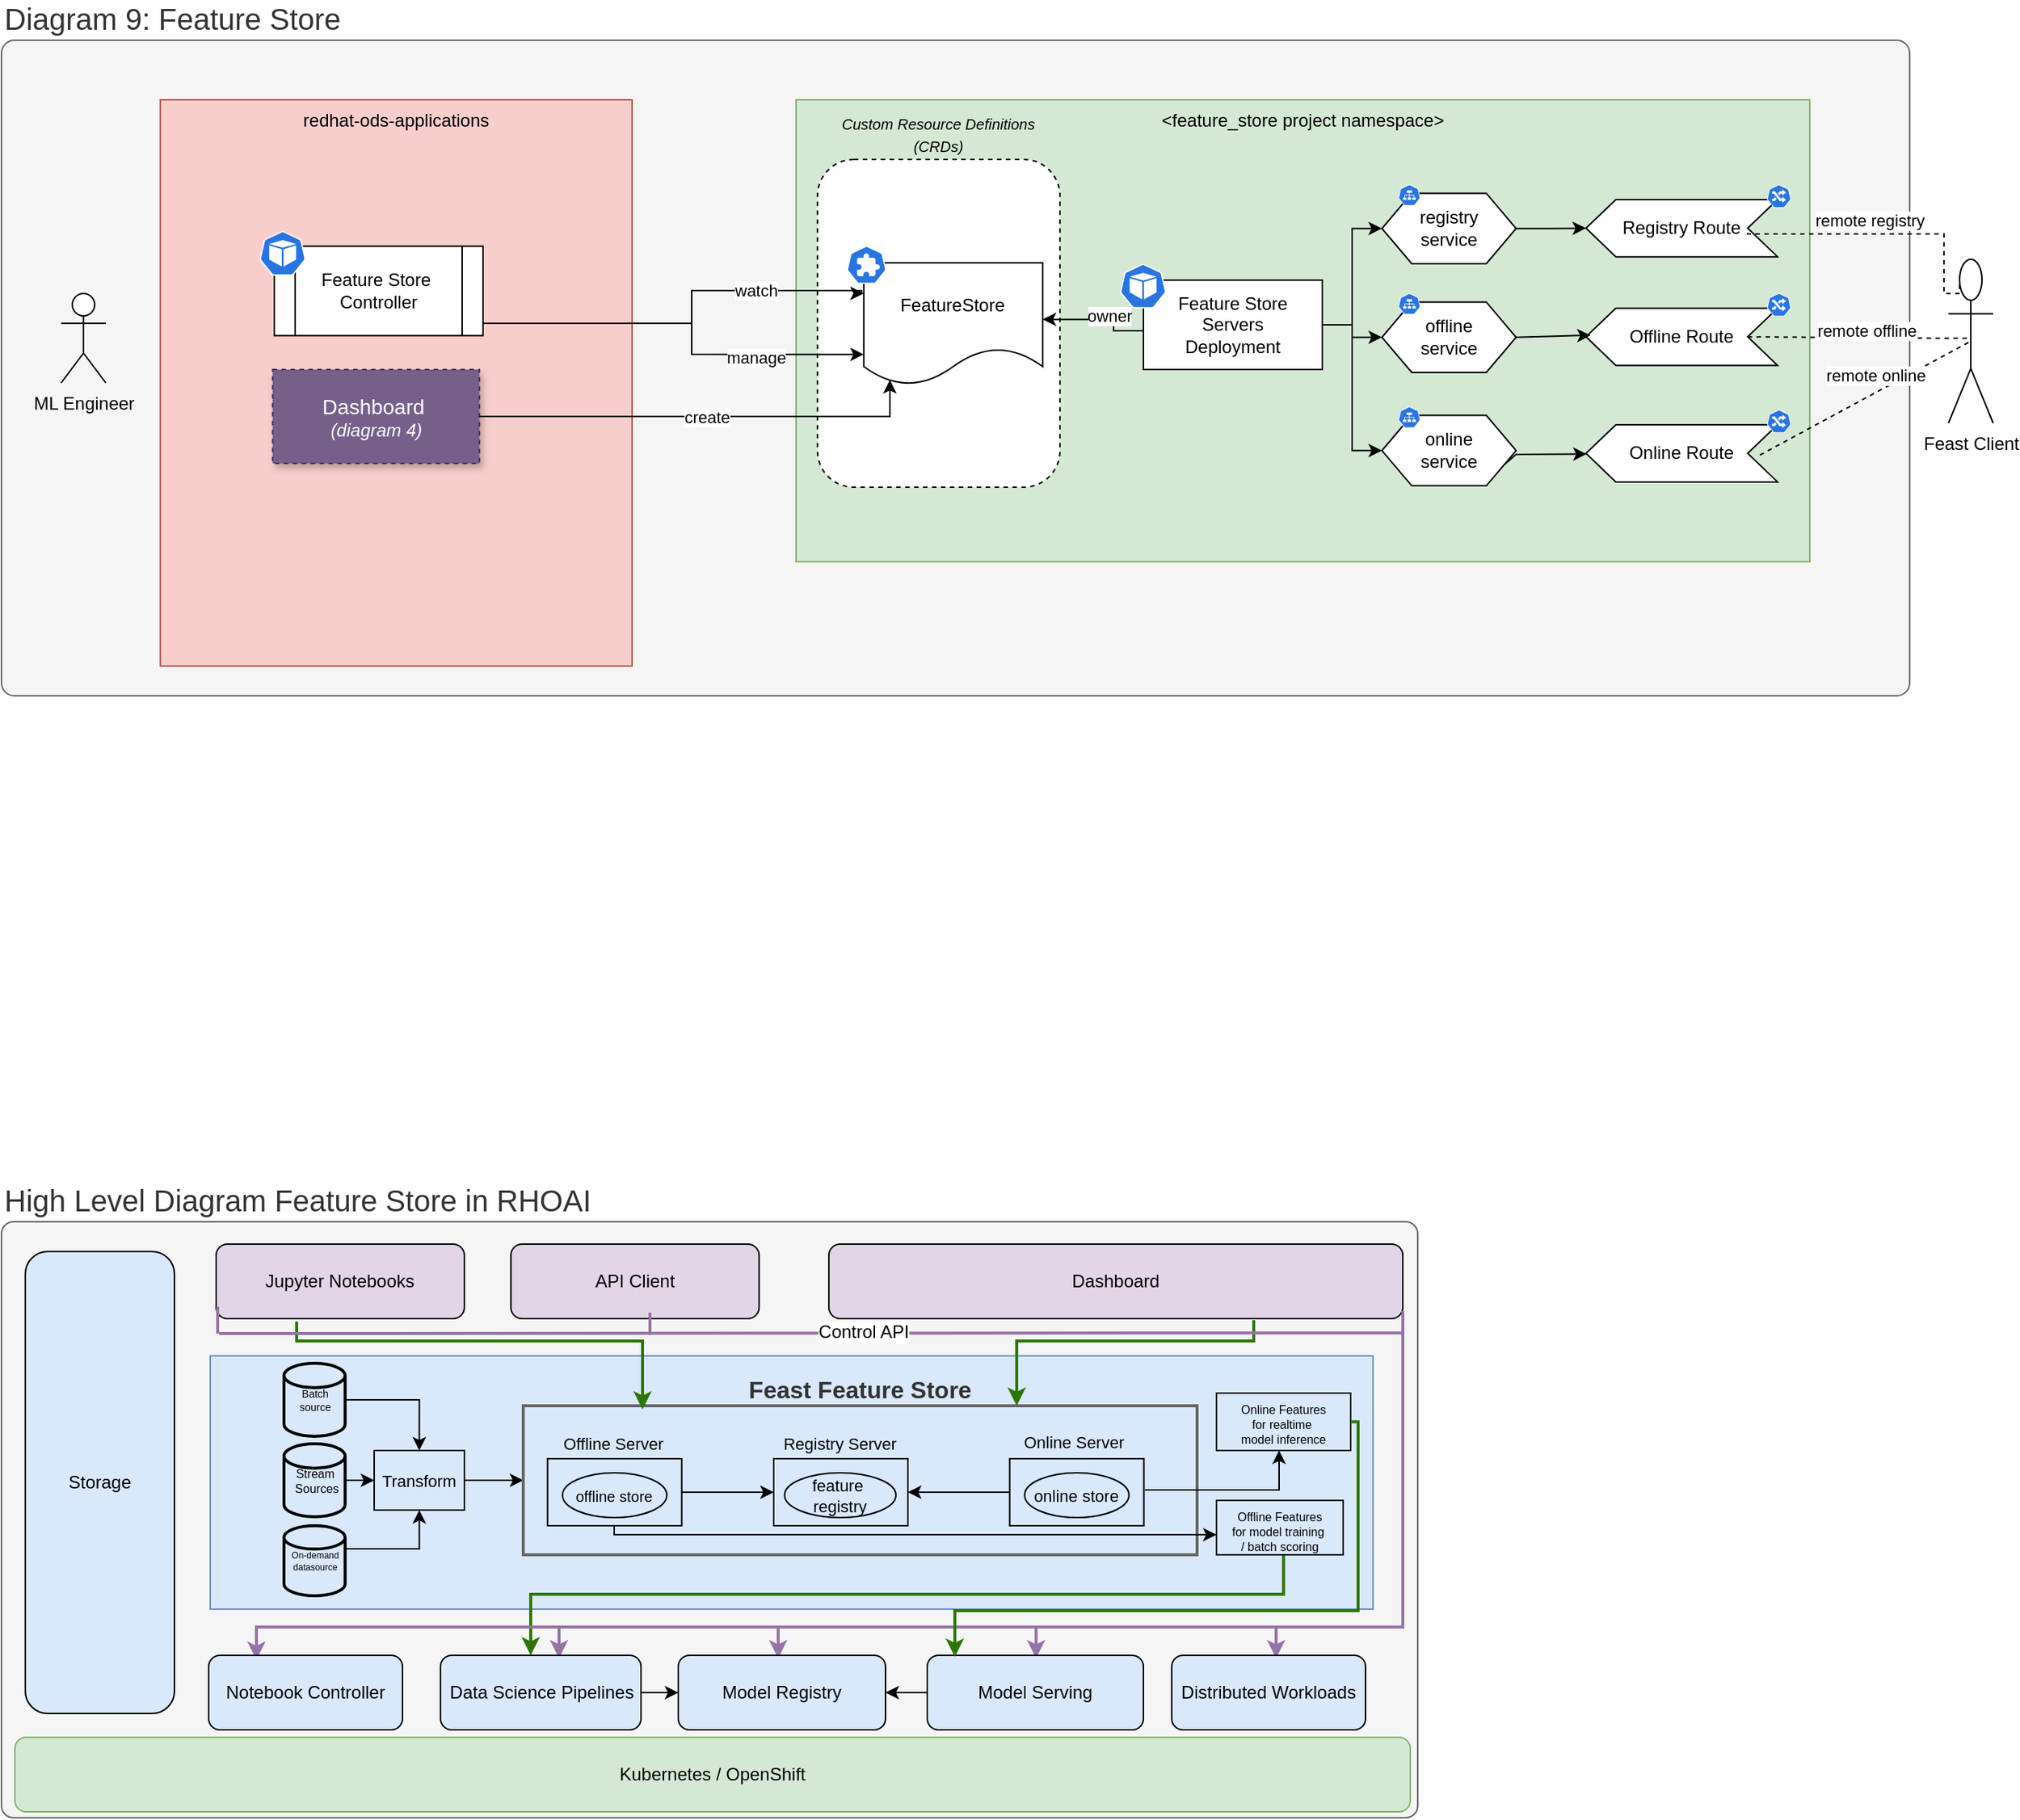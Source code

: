 <mxfile version="25.0.3">
  <diagram name="Page-1" id="ONr78019UGpnIFZ69L0S">
    <mxGraphModel grid="1" page="1" gridSize="10" guides="1" tooltips="1" connect="1" arrows="1" fold="1" pageScale="1" pageWidth="1169" pageHeight="1654" math="0" shadow="0">
      <root>
        <mxCell id="0" />
        <mxCell id="1" parent="0" />
        <mxCell id="GMzx6HALcg0GCYaRPeyI-380" value="High Level Diagram Feature Store in RHOAI" style="rounded=1;whiteSpace=wrap;html=1;labelPosition=center;verticalLabelPosition=top;align=left;verticalAlign=bottom;arcSize=2;fontSize=20;fontStyle=0;fillColor=#f5f5f5;fontColor=#333333;strokeColor=#666666;" vertex="1" parent="1">
          <mxGeometry x="360" y="1213" width="950" height="400" as="geometry" />
        </mxCell>
        <mxCell id="hjxZ7VvLeF_F4KYH3CsX-1" value="Diagram 9: Feature Store" style="rounded=1;whiteSpace=wrap;html=1;labelPosition=center;verticalLabelPosition=top;align=left;verticalAlign=bottom;arcSize=2;fontSize=20;fontStyle=0;fillColor=#f5f5f5;fontColor=#333333;strokeColor=#666666;" vertex="1" parent="1">
          <mxGeometry x="360" y="420" width="1280" height="440" as="geometry" />
        </mxCell>
        <mxCell id="hjxZ7VvLeF_F4KYH3CsX-2" value="redhat-ods-applications" style="group;fillColor=#f8cecc;strokeColor=#b85450;container=0;" connectable="0" vertex="1" parent="1">
          <mxGeometry x="466.54" y="460" width="316.46" height="380" as="geometry" />
        </mxCell>
        <mxCell id="hjxZ7VvLeF_F4KYH3CsX-3" value="&lt;feature_store project namespace&gt;" style="group;fillColor=#d5e8d4;strokeColor=#82b366;container=0;movable=1;resizable=1;rotatable=1;deletable=1;editable=1;locked=0;connectable=1;" connectable="0" vertex="1" parent="1">
          <mxGeometry x="893" y="460" width="680" height="310" as="geometry" />
        </mxCell>
        <mxCell id="hjxZ7VvLeF_F4KYH3CsX-4" value="" style="group" connectable="0" vertex="1" parent="1">
          <mxGeometry x="533" y="548" width="150" height="72.25" as="geometry" />
        </mxCell>
        <mxCell id="hjxZ7VvLeF_F4KYH3CsX-5" value="Feature Store&amp;nbsp;&lt;div&gt;Controller&lt;/div&gt;" style="shape=process;whiteSpace=wrap;html=1;backgroundOutline=1;" vertex="1" parent="hjxZ7VvLeF_F4KYH3CsX-4">
          <mxGeometry x="10" y="10.25" width="140" height="60" as="geometry" />
        </mxCell>
        <mxCell id="hjxZ7VvLeF_F4KYH3CsX-6" value="" style="aspect=fixed;sketch=0;html=1;dashed=0;whitespace=wrap;verticalLabelPosition=bottom;verticalAlign=top;fillColor=#2875E2;strokeColor=#ffffff;points=[[0.005,0.63,0],[0.1,0.2,0],[0.9,0.2,0],[0.5,0,0],[0.995,0.63,0],[0.72,0.99,0],[0.5,1,0],[0.28,0.99,0]];shape=mxgraph.kubernetes.icon2;prIcon=pod" vertex="1" parent="hjxZ7VvLeF_F4KYH3CsX-4">
          <mxGeometry width="31.25" height="30" as="geometry" />
        </mxCell>
        <mxCell id="hjxZ7VvLeF_F4KYH3CsX-7" value="&lt;font style=&quot;font-size: 14px;&quot;&gt;Dashboard&amp;nbsp;&lt;/font&gt;&lt;div&gt;&lt;i&gt;(diagram 4)&lt;/i&gt;&lt;/div&gt;" style="rounded=0;whiteSpace=wrap;html=1;dashed=1;glass=0;fillColor=#76608a;strokeColor=#432D57;fontColor=#ffffff;shadow=1;" vertex="1" parent="1">
          <mxGeometry x="541.86" y="641" width="138.75" height="63" as="geometry" />
        </mxCell>
        <mxCell id="hjxZ7VvLeF_F4KYH3CsX-8" value="ML Engineer" style="shape=umlActor;verticalLabelPosition=bottom;verticalAlign=top;html=1;outlineConnect=0;" vertex="1" parent="1">
          <mxGeometry x="400" y="590" width="30" height="60" as="geometry" />
        </mxCell>
        <mxCell id="hjxZ7VvLeF_F4KYH3CsX-12" value="" style="group" connectable="0" vertex="1" parent="1">
          <mxGeometry x="1286" y="516.88" width="90" height="53.12" as="geometry" />
        </mxCell>
        <mxCell id="hjxZ7VvLeF_F4KYH3CsX-13" value="&lt;div&gt;registry&lt;br&gt;service&lt;/div&gt;" style="shape=hexagon;perimeter=hexagonPerimeter2;whiteSpace=wrap;html=1;fixedSize=1;movable=1;resizable=1;rotatable=1;deletable=1;editable=1;locked=0;connectable=1;" vertex="1" parent="hjxZ7VvLeF_F4KYH3CsX-12">
          <mxGeometry y="5.85" width="90" height="47.27" as="geometry" />
        </mxCell>
        <mxCell id="hjxZ7VvLeF_F4KYH3CsX-14" value="" style="aspect=fixed;sketch=0;html=1;dashed=0;whitespace=wrap;verticalLabelPosition=bottom;verticalAlign=top;fillColor=#2875E2;strokeColor=#ffffff;points=[[0.005,0.63,0],[0.1,0.2,0],[0.9,0.2,0],[0.5,0,0],[0.995,0.63,0],[0.72,0.99,0],[0.5,1,0],[0.28,0.99,0]];shape=mxgraph.kubernetes.icon2;prIcon=svc;movable=1;resizable=1;rotatable=1;deletable=1;editable=1;locked=0;connectable=1;" vertex="1" parent="hjxZ7VvLeF_F4KYH3CsX-12">
          <mxGeometry x="11" width="14.81" height="14.219" as="geometry" />
        </mxCell>
        <mxCell id="hjxZ7VvLeF_F4KYH3CsX-16" value="" style="group" connectable="0" vertex="1" parent="1">
          <mxGeometry x="1422.87" y="516.88" width="140.13" height="48.44" as="geometry" />
        </mxCell>
        <mxCell id="hjxZ7VvLeF_F4KYH3CsX-17" value="Registry Route" style="shape=step;perimeter=stepPerimeter;whiteSpace=wrap;html=1;fixedSize=1;movable=1;resizable=1;rotatable=1;deletable=1;editable=1;locked=0;connectable=1;flipH=1;rotation=0;" vertex="1" parent="hjxZ7VvLeF_F4KYH3CsX-16">
          <mxGeometry y="10.092" width="128.466" height="38.348" as="geometry" />
        </mxCell>
        <mxCell id="hjxZ7VvLeF_F4KYH3CsX-18" value="" style="aspect=fixed;sketch=0;html=1;dashed=0;whitespace=wrap;verticalLabelPosition=bottom;verticalAlign=top;fillColor=#2875E2;strokeColor=#ffffff;points=[[0.005,0.63,0],[0.1,0.2,0],[0.9,0.2,0],[0.5,0,0],[0.995,0.63,0],[0.72,0.99,0],[0.5,1,0],[0.28,0.99,0]];shape=mxgraph.kubernetes.icon2;prIcon=ing;movable=1;resizable=1;rotatable=1;deletable=1;editable=1;locked=0;connectable=1;" vertex="1" parent="hjxZ7VvLeF_F4KYH3CsX-16">
          <mxGeometry x="121.394" width="16.209" height="15.556" as="geometry" />
        </mxCell>
        <mxCell id="hjxZ7VvLeF_F4KYH3CsX-19" style="edgeStyle=orthogonalEdgeStyle;rounded=0;orthogonalLoop=1;jettySize=auto;html=1;" edge="1" parent="1" source="hjxZ7VvLeF_F4KYH3CsX-13" target="hjxZ7VvLeF_F4KYH3CsX-17">
          <mxGeometry relative="1" as="geometry" />
        </mxCell>
        <mxCell id="hjxZ7VvLeF_F4KYH3CsX-21" value="&lt;i&gt;&lt;font style=&quot;font-size: 10px;&quot;&gt;Custom Resource Definitions (CRDs)&lt;/font&gt;&lt;/i&gt;" style="rounded=1;whiteSpace=wrap;html=1;dashed=1;labelPosition=center;verticalLabelPosition=top;align=center;verticalAlign=bottom;" vertex="1" parent="1">
          <mxGeometry x="907.37" y="500" width="162.63" height="220" as="geometry" />
        </mxCell>
        <mxCell id="hjxZ7VvLeF_F4KYH3CsX-22" value="" style="group" connectable="0" vertex="1" parent="1">
          <mxGeometry x="927" y="558" width="151.05" height="149" as="geometry" />
        </mxCell>
        <mxCell id="hjxZ7VvLeF_F4KYH3CsX-23" value="FeatureStore" style="shape=document;whiteSpace=wrap;html=1;boundedLbl=1;" vertex="1" parent="hjxZ7VvLeF_F4KYH3CsX-22">
          <mxGeometry x="11.42" y="11.433" width="120" height="81.876" as="geometry" />
        </mxCell>
        <mxCell id="hjxZ7VvLeF_F4KYH3CsX-24" value="" style="aspect=fixed;sketch=0;html=1;dashed=0;whitespace=wrap;verticalLabelPosition=bottom;verticalAlign=top;fillColor=#2875E2;strokeColor=#ffffff;points=[[0.005,0.63,0],[0.1,0.2,0],[0.9,0.2,0],[0.5,0,0],[0.995,0.63,0],[0.72,0.99,0],[0.5,1,0],[0.28,0.99,0]];shape=mxgraph.kubernetes.icon2;prIcon=crd" vertex="1" parent="hjxZ7VvLeF_F4KYH3CsX-22">
          <mxGeometry width="26.544" height="25.485" as="geometry" />
        </mxCell>
        <mxCell id="hjxZ7VvLeF_F4KYH3CsX-25" style="edgeStyle=orthogonalEdgeStyle;rounded=0;orthogonalLoop=1;jettySize=auto;html=1;entryX=0.146;entryY=0.96;entryDx=0;entryDy=0;entryPerimeter=0;" edge="1" parent="1" source="hjxZ7VvLeF_F4KYH3CsX-7" target="hjxZ7VvLeF_F4KYH3CsX-23">
          <mxGeometry relative="1" as="geometry">
            <Array as="points">
              <mxPoint x="956" y="673" />
            </Array>
            <mxPoint x="936" y="648" as="targetPoint" />
          </mxGeometry>
        </mxCell>
        <mxCell id="hjxZ7VvLeF_F4KYH3CsX-26" value="create" style="edgeLabel;html=1;align=center;verticalAlign=middle;resizable=0;points=[];" connectable="0" vertex="1" parent="hjxZ7VvLeF_F4KYH3CsX-25">
          <mxGeometry x="0.015" relative="1" as="geometry">
            <mxPoint as="offset" />
          </mxGeometry>
        </mxCell>
        <mxCell id="hjxZ7VvLeF_F4KYH3CsX-27" style="edgeStyle=orthogonalEdgeStyle;rounded=0;orthogonalLoop=1;jettySize=auto;html=1;entryX=0;entryY=0.25;entryDx=0;entryDy=0;" edge="1" parent="1" source="hjxZ7VvLeF_F4KYH3CsX-5" target="hjxZ7VvLeF_F4KYH3CsX-23">
          <mxGeometry relative="1" as="geometry">
            <mxPoint x="937" y="560" as="targetPoint" />
            <Array as="points">
              <mxPoint x="823" y="610" />
              <mxPoint x="823" y="588" />
              <mxPoint x="937" y="588" />
              <mxPoint x="937" y="590" />
            </Array>
          </mxGeometry>
        </mxCell>
        <mxCell id="hjxZ7VvLeF_F4KYH3CsX-28" value="watch" style="edgeLabel;html=1;align=center;verticalAlign=middle;resizable=0;points=[];" connectable="0" vertex="1" parent="hjxZ7VvLeF_F4KYH3CsX-27">
          <mxGeometry x="0.047" relative="1" as="geometry">
            <mxPoint x="43" y="-16" as="offset" />
          </mxGeometry>
        </mxCell>
        <mxCell id="hjxZ7VvLeF_F4KYH3CsX-29" style="edgeStyle=orthogonalEdgeStyle;rounded=0;orthogonalLoop=1;jettySize=auto;html=1;entryX=0;entryY=0.75;entryDx=0;entryDy=0;" edge="1" parent="1" source="hjxZ7VvLeF_F4KYH3CsX-5" target="hjxZ7VvLeF_F4KYH3CsX-23">
          <mxGeometry relative="1" as="geometry">
            <mxPoint x="933" y="630" as="targetPoint" />
            <Array as="points">
              <mxPoint x="823" y="610" />
              <mxPoint x="823" y="631" />
            </Array>
          </mxGeometry>
        </mxCell>
        <mxCell id="hjxZ7VvLeF_F4KYH3CsX-30" value="manage" style="edgeLabel;html=1;align=center;verticalAlign=middle;resizable=0;points=[];" connectable="0" vertex="1" parent="hjxZ7VvLeF_F4KYH3CsX-29">
          <mxGeometry x="0.112" y="-1" relative="1" as="geometry">
            <mxPoint x="44" y="9" as="offset" />
          </mxGeometry>
        </mxCell>
        <mxCell id="hjxZ7VvLeF_F4KYH3CsX-33" value="" style="group" connectable="0" vertex="1" parent="1">
          <mxGeometry x="1110.17" y="570" width="135.83" height="71" as="geometry" />
        </mxCell>
        <mxCell id="hjxZ7VvLeF_F4KYH3CsX-34" value="Feature Store Servers&lt;div&gt;Deployment&lt;/div&gt;" style="rounded=0;whiteSpace=wrap;html=1;movable=1;resizable=1;rotatable=1;deletable=1;editable=1;locked=0;connectable=1;container=0;" vertex="1" parent="hjxZ7VvLeF_F4KYH3CsX-33">
          <mxGeometry x="15.83" y="11" width="120" height="60" as="geometry" />
        </mxCell>
        <mxCell id="hjxZ7VvLeF_F4KYH3CsX-35" value="" style="aspect=fixed;sketch=0;html=1;dashed=0;whitespace=wrap;verticalLabelPosition=bottom;verticalAlign=top;fillColor=#2875E2;strokeColor=#ffffff;points=[[0.005,0.63,0],[0.1,0.2,0],[0.9,0.2,0],[0.5,0,0],[0.995,0.63,0],[0.72,0.99,0],[0.5,1,0],[0.28,0.99,0]];shape=mxgraph.kubernetes.icon2;prIcon=pod;movable=1;resizable=1;rotatable=1;deletable=1;editable=1;locked=0;connectable=1;container=0;" vertex="1" parent="hjxZ7VvLeF_F4KYH3CsX-33">
          <mxGeometry width="31.25" height="30" as="geometry" />
        </mxCell>
        <mxCell id="hjxZ7VvLeF_F4KYH3CsX-36" value="" style="group" connectable="0" vertex="1" parent="1">
          <mxGeometry x="1286" y="589.88" width="90" height="53.12" as="geometry" />
        </mxCell>
        <mxCell id="hjxZ7VvLeF_F4KYH3CsX-37" value="&lt;div&gt;offline&lt;br&gt;service&lt;/div&gt;" style="shape=hexagon;perimeter=hexagonPerimeter2;whiteSpace=wrap;html=1;fixedSize=1;movable=1;resizable=1;rotatable=1;deletable=1;editable=1;locked=0;connectable=1;" vertex="1" parent="hjxZ7VvLeF_F4KYH3CsX-36">
          <mxGeometry y="5.85" width="90" height="47.27" as="geometry" />
        </mxCell>
        <mxCell id="hjxZ7VvLeF_F4KYH3CsX-38" value="" style="aspect=fixed;sketch=0;html=1;dashed=0;whitespace=wrap;verticalLabelPosition=bottom;verticalAlign=top;fillColor=#2875E2;strokeColor=#ffffff;points=[[0.005,0.63,0],[0.1,0.2,0],[0.9,0.2,0],[0.5,0,0],[0.995,0.63,0],[0.72,0.99,0],[0.5,1,0],[0.28,0.99,0]];shape=mxgraph.kubernetes.icon2;prIcon=svc;movable=1;resizable=1;rotatable=1;deletable=1;editable=1;locked=0;connectable=1;" vertex="1" parent="hjxZ7VvLeF_F4KYH3CsX-36">
          <mxGeometry x="11" width="14.81" height="14.219" as="geometry" />
        </mxCell>
        <mxCell id="hjxZ7VvLeF_F4KYH3CsX-39" value="" style="group" connectable="0" vertex="1" parent="1">
          <mxGeometry x="1422.87" y="589.78" width="140.13" height="48.44" as="geometry" />
        </mxCell>
        <mxCell id="hjxZ7VvLeF_F4KYH3CsX-40" value="Offline Route" style="shape=step;perimeter=stepPerimeter;whiteSpace=wrap;html=1;fixedSize=1;movable=1;resizable=1;rotatable=1;deletable=1;editable=1;locked=0;connectable=1;flipH=1;rotation=0;" vertex="1" parent="hjxZ7VvLeF_F4KYH3CsX-39">
          <mxGeometry y="10.092" width="128.466" height="38.348" as="geometry" />
        </mxCell>
        <mxCell id="hjxZ7VvLeF_F4KYH3CsX-41" value="" style="aspect=fixed;sketch=0;html=1;dashed=0;whitespace=wrap;verticalLabelPosition=bottom;verticalAlign=top;fillColor=#2875E2;strokeColor=#ffffff;points=[[0.005,0.63,0],[0.1,0.2,0],[0.9,0.2,0],[0.5,0,0],[0.995,0.63,0],[0.72,0.99,0],[0.5,1,0],[0.28,0.99,0]];shape=mxgraph.kubernetes.icon2;prIcon=ing;movable=1;resizable=1;rotatable=1;deletable=1;editable=1;locked=0;connectable=1;" vertex="1" parent="hjxZ7VvLeF_F4KYH3CsX-39">
          <mxGeometry x="121.394" width="16.209" height="15.556" as="geometry" />
        </mxCell>
        <mxCell id="hjxZ7VvLeF_F4KYH3CsX-46" value="" style="group" connectable="0" vertex="1" parent="1">
          <mxGeometry x="1286" y="665.94" width="90" height="53.12" as="geometry" />
        </mxCell>
        <mxCell id="hjxZ7VvLeF_F4KYH3CsX-47" value="&lt;div&gt;online&lt;br&gt;service&lt;/div&gt;" style="shape=hexagon;perimeter=hexagonPerimeter2;whiteSpace=wrap;html=1;fixedSize=1;movable=1;resizable=1;rotatable=1;deletable=1;editable=1;locked=0;connectable=1;" vertex="1" parent="hjxZ7VvLeF_F4KYH3CsX-46">
          <mxGeometry y="5.85" width="90" height="47.27" as="geometry" />
        </mxCell>
        <mxCell id="hjxZ7VvLeF_F4KYH3CsX-48" value="" style="aspect=fixed;sketch=0;html=1;dashed=0;whitespace=wrap;verticalLabelPosition=bottom;verticalAlign=top;fillColor=#2875E2;strokeColor=#ffffff;points=[[0.005,0.63,0],[0.1,0.2,0],[0.9,0.2,0],[0.5,0,0],[0.995,0.63,0],[0.72,0.99,0],[0.5,1,0],[0.28,0.99,0]];shape=mxgraph.kubernetes.icon2;prIcon=svc;movable=1;resizable=1;rotatable=1;deletable=1;editable=1;locked=0;connectable=1;" vertex="1" parent="hjxZ7VvLeF_F4KYH3CsX-46">
          <mxGeometry x="11" width="14.81" height="14.219" as="geometry" />
        </mxCell>
        <mxCell id="hjxZ7VvLeF_F4KYH3CsX-49" value="" style="group" connectable="0" vertex="1" parent="1">
          <mxGeometry x="1422.87" y="668" width="140.13" height="48.44" as="geometry" />
        </mxCell>
        <mxCell id="hjxZ7VvLeF_F4KYH3CsX-50" value="Online Route" style="shape=step;perimeter=stepPerimeter;whiteSpace=wrap;html=1;fixedSize=1;movable=1;resizable=1;rotatable=1;deletable=1;editable=1;locked=0;connectable=1;flipH=1;rotation=0;" vertex="1" parent="hjxZ7VvLeF_F4KYH3CsX-49">
          <mxGeometry y="10.092" width="128.466" height="38.348" as="geometry" />
        </mxCell>
        <mxCell id="hjxZ7VvLeF_F4KYH3CsX-51" value="" style="aspect=fixed;sketch=0;html=1;dashed=0;whitespace=wrap;verticalLabelPosition=bottom;verticalAlign=top;fillColor=#2875E2;strokeColor=#ffffff;points=[[0.005,0.63,0],[0.1,0.2,0],[0.9,0.2,0],[0.5,0,0],[0.995,0.63,0],[0.72,0.99,0],[0.5,1,0],[0.28,0.99,0]];shape=mxgraph.kubernetes.icon2;prIcon=ing;movable=1;resizable=1;rotatable=1;deletable=1;editable=1;locked=0;connectable=1;" vertex="1" parent="hjxZ7VvLeF_F4KYH3CsX-49">
          <mxGeometry x="121.394" width="16.209" height="15.556" as="geometry" />
        </mxCell>
        <mxCell id="hjxZ7VvLeF_F4KYH3CsX-55" value="" style="endArrow=classic;html=1;rounded=0;exitX=1;exitY=0.5;exitDx=0;exitDy=0;entryX=0.976;entryY=0.473;entryDx=0;entryDy=0;entryPerimeter=0;" edge="1" parent="1" source="hjxZ7VvLeF_F4KYH3CsX-37" target="hjxZ7VvLeF_F4KYH3CsX-40">
          <mxGeometry width="50" height="50" relative="1" as="geometry">
            <mxPoint x="1366" y="638" as="sourcePoint" />
            <mxPoint x="1416" y="618" as="targetPoint" />
          </mxGeometry>
        </mxCell>
        <mxCell id="hjxZ7VvLeF_F4KYH3CsX-56" value="" style="endArrow=classic;html=1;rounded=0;exitX=1;exitY=0.75;exitDx=0;exitDy=0;" edge="1" parent="1" source="hjxZ7VvLeF_F4KYH3CsX-47" target="hjxZ7VvLeF_F4KYH3CsX-50">
          <mxGeometry width="50" height="50" relative="1" as="geometry">
            <mxPoint x="1386" y="629" as="sourcePoint" />
            <mxPoint x="1436" y="628" as="targetPoint" />
            <Array as="points">
              <mxPoint x="1376" y="698" />
            </Array>
          </mxGeometry>
        </mxCell>
        <mxCell id="hjxZ7VvLeF_F4KYH3CsX-57" style="edgeStyle=orthogonalEdgeStyle;rounded=0;orthogonalLoop=1;jettySize=auto;html=1;entryX=1;entryY=0.5;entryDx=0;entryDy=0;" edge="1" parent="1">
          <mxGeometry relative="1" as="geometry">
            <mxPoint x="1126" y="625" as="sourcePoint" />
            <mxPoint x="1058.42" y="607.371" as="targetPoint" />
            <Array as="points">
              <mxPoint x="1126" y="615" />
              <mxPoint x="1106" y="615" />
              <mxPoint x="1106" y="607" />
            </Array>
          </mxGeometry>
        </mxCell>
        <mxCell id="hjxZ7VvLeF_F4KYH3CsX-58" value="owner" style="edgeLabel;html=1;align=center;verticalAlign=middle;resizable=0;points=[];" connectable="0" vertex="1" parent="hjxZ7VvLeF_F4KYH3CsX-57">
          <mxGeometry x="-0.017" y="-2" relative="1" as="geometry">
            <mxPoint x="1" y="-1" as="offset" />
          </mxGeometry>
        </mxCell>
        <mxCell id="hjxZ7VvLeF_F4KYH3CsX-59" value="Feast Client" style="shape=umlActor;verticalLabelPosition=bottom;verticalAlign=top;html=1;outlineConnect=0;" vertex="1" parent="1">
          <mxGeometry x="1666" y="567" width="30" height="110" as="geometry" />
        </mxCell>
        <mxCell id="hjxZ7VvLeF_F4KYH3CsX-60" style="edgeStyle=orthogonalEdgeStyle;rounded=0;orthogonalLoop=1;jettySize=auto;html=1;endArrow=none;endFill=0;dashed=1;exitX=0.25;exitY=0.1;exitDx=0;exitDy=0;exitPerimeter=0;entryX=1;entryY=0.5;entryDx=0;entryDy=0;" edge="1" parent="1" source="hjxZ7VvLeF_F4KYH3CsX-59" target="hjxZ7VvLeF_F4KYH3CsX-17">
          <mxGeometry relative="1" as="geometry">
            <Array as="points">
              <mxPoint x="1663" y="590" />
              <mxPoint x="1663" y="550" />
              <mxPoint x="1531" y="550" />
            </Array>
            <mxPoint x="1723" y="641" as="sourcePoint" />
            <mxPoint x="1580" y="540" as="targetPoint" />
          </mxGeometry>
        </mxCell>
        <mxCell id="hjxZ7VvLeF_F4KYH3CsX-61" value="remote registry" style="edgeLabel;html=1;align=center;verticalAlign=middle;resizable=0;points=[];" connectable="0" vertex="1" parent="hjxZ7VvLeF_F4KYH3CsX-60">
          <mxGeometry x="-0.139" y="2" relative="1" as="geometry">
            <mxPoint x="-27" y="-11" as="offset" />
          </mxGeometry>
        </mxCell>
        <mxCell id="GMzx6HALcg0GCYaRPeyI-7" value="" style="endArrow=none;dashed=1;html=1;rounded=0;exitX=1;exitY=0.25;exitDx=0;exitDy=0;entryX=0.5;entryY=0.5;entryDx=0;entryDy=0;entryPerimeter=0;" edge="1" parent="1" target="hjxZ7VvLeF_F4KYH3CsX-59">
          <mxGeometry width="50" height="50" relative="1" as="geometry">
            <mxPoint x="1539.492" y="698.447" as="sourcePoint" />
            <mxPoint x="1666" y="638.149" as="targetPoint" />
            <Array as="points" />
          </mxGeometry>
        </mxCell>
        <mxCell id="GMzx6HALcg0GCYaRPeyI-11" value="remote online" style="edgeLabel;html=1;align=center;verticalAlign=middle;resizable=0;points=[];" vertex="1" connectable="0" parent="GMzx6HALcg0GCYaRPeyI-7">
          <mxGeometry x="0.202" y="4" relative="1" as="geometry">
            <mxPoint x="-6" y="-4" as="offset" />
          </mxGeometry>
        </mxCell>
        <mxCell id="GMzx6HALcg0GCYaRPeyI-8" value="" style="endArrow=none;dashed=1;html=1;rounded=0;exitX=1;exitY=0.5;exitDx=0;exitDy=0;" edge="1" parent="1" source="hjxZ7VvLeF_F4KYH3CsX-40">
          <mxGeometry width="50" height="50" relative="1" as="geometry">
            <mxPoint x="1560" y="640" as="sourcePoint" />
            <mxPoint x="1680" y="620" as="targetPoint" />
            <Array as="points">
              <mxPoint x="1660" y="620" />
            </Array>
          </mxGeometry>
        </mxCell>
        <mxCell id="GMzx6HALcg0GCYaRPeyI-10" value="remote offline" style="edgeLabel;html=1;align=center;verticalAlign=middle;resizable=0;points=[];" vertex="1" connectable="0" parent="GMzx6HALcg0GCYaRPeyI-8">
          <mxGeometry x="0.459" y="-1" relative="1" as="geometry">
            <mxPoint x="-29" y="-6" as="offset" />
          </mxGeometry>
        </mxCell>
        <mxCell id="GMzx6HALcg0GCYaRPeyI-223" value="Storage" style="rounded=1;whiteSpace=wrap;html=1;fillColor=#DAE8FC;" vertex="1" parent="1">
          <mxGeometry x="376" y="1233" width="100" height="310" as="geometry" />
        </mxCell>
        <mxCell id="GMzx6HALcg0GCYaRPeyI-249" value="Kubernetes / OpenShift" style="rounded=1;whiteSpace=wrap;html=1;fillColor=#d5e8d4;strokeColor=#82b366;" vertex="1" parent="1">
          <mxGeometry x="369" y="1559" width="936" height="50" as="geometry" />
        </mxCell>
        <mxCell id="GMzx6HALcg0GCYaRPeyI-335" value="" style="edgeStyle=orthogonalEdgeStyle;rounded=0;orthogonalLoop=1;jettySize=auto;html=1;entryX=0;entryY=0.5;entryDx=0;entryDy=0;fillColor=default;" edge="1" parent="1">
          <mxGeometry relative="1" as="geometry">
            <mxPoint x="650.5" y="1373" as="sourcePoint" />
            <mxPoint x="670" y="1373" as="targetPoint" />
          </mxGeometry>
        </mxCell>
        <mxCell id="GMzx6HALcg0GCYaRPeyI-354" value="" style="rounded=0;whiteSpace=wrap;strokeColor=#6c8ebf;align=center;verticalAlign=middle;fontFamily=Helvetica;fontSize=12;fillColor=#dae8fc;gradientDirection=radial;labelBorderColor=none;labelBackgroundColor=none;html=1;" vertex="1" parent="1">
          <mxGeometry x="500" y="1303" width="780" height="170" as="geometry" />
        </mxCell>
        <mxCell id="GMzx6HALcg0GCYaRPeyI-355" value="" style="edgeStyle=orthogonalEdgeStyle;rounded=0;orthogonalLoop=1;jettySize=auto;html=1;entryX=0;entryY=0.5;entryDx=0;entryDy=0;fillColor=default;" edge="1" parent="1" source="GMzx6HALcg0GCYaRPeyI-356" target="GMzx6HALcg0GCYaRPeyI-362">
          <mxGeometry relative="1" as="geometry">
            <mxPoint x="690" y="1386.5" as="targetPoint" />
          </mxGeometry>
        </mxCell>
        <mxCell id="GMzx6HALcg0GCYaRPeyI-356" value="Transform" style="shape=rectangle;strokeColor=#000000;fillColor=#DAE8FC;fontSize=11;" vertex="1" parent="1">
          <mxGeometry x="610" y="1366.5" width="60.5" height="40" as="geometry" />
        </mxCell>
        <mxCell id="GMzx6HALcg0GCYaRPeyI-357" value="" style="edgeStyle=orthogonalEdgeStyle;rounded=0;orthogonalLoop=1;jettySize=auto;html=1;entryX=0.5;entryY=0;entryDx=0;entryDy=0;" edge="1" parent="1" source="GMzx6HALcg0GCYaRPeyI-358" target="GMzx6HALcg0GCYaRPeyI-356">
          <mxGeometry relative="1" as="geometry" />
        </mxCell>
        <mxCell id="GMzx6HALcg0GCYaRPeyI-358" value="&lt;span style=&quot;text-align: left;&quot;&gt;Batch source&lt;/span&gt;" style="strokeWidth=2;html=1;shape=mxgraph.flowchart.database;whiteSpace=wrap;fillColor=#DAE8FC;fontSize=7;" vertex="1" parent="1">
          <mxGeometry x="549.5" y="1308" width="41" height="49" as="geometry" />
        </mxCell>
        <mxCell id="GMzx6HALcg0GCYaRPeyI-359" value="" style="edgeStyle=orthogonalEdgeStyle;rounded=0;orthogonalLoop=1;jettySize=auto;html=1;entryX=0.5;entryY=1;entryDx=0;entryDy=0;" edge="1" parent="1" source="GMzx6HALcg0GCYaRPeyI-360" target="GMzx6HALcg0GCYaRPeyI-356">
          <mxGeometry relative="1" as="geometry">
            <Array as="points">
              <mxPoint x="640" y="1432.5" />
            </Array>
          </mxGeometry>
        </mxCell>
        <mxCell id="GMzx6HALcg0GCYaRPeyI-360" value="&lt;span style=&quot;text-align: left;&quot;&gt;On-demand datasource&lt;/span&gt;" style="strokeWidth=2;html=1;shape=mxgraph.flowchart.database;whiteSpace=wrap;fillColor=#DAE8FC;fontSize=6;" vertex="1" parent="1">
          <mxGeometry x="549.5" y="1417" width="41" height="47" as="geometry" />
        </mxCell>
        <mxCell id="GMzx6HALcg0GCYaRPeyI-361" value="&lt;span style=&quot;text-wrap-mode: nowrap;&quot;&gt;Stream&lt;/span&gt;&lt;div&gt;&lt;span style=&quot;text-wrap-mode: nowrap;&quot;&gt;&amp;nbsp;Sources&lt;/span&gt;&lt;/div&gt;" style="strokeWidth=2;html=1;shape=mxgraph.flowchart.database;whiteSpace=wrap;fontSize=8;fillColor=#DAE8FC;" vertex="1" parent="1">
          <mxGeometry x="549.5" y="1362" width="41" height="49" as="geometry" />
        </mxCell>
        <mxCell id="GMzx6HALcg0GCYaRPeyI-362" value="Feast Feature Store" style="shape=rectangle;fillColor=#DAE8FC;strokeColor=#666666;strokeWidth=2;horizontal=1;verticalAlign=bottom;fontColor=#333333;labelBackgroundColor=none;labelBorderColor=none;textShadow=0;labelPosition=center;verticalLabelPosition=top;align=center;fontStyle=1;fontSize=16;" vertex="1" parent="1">
          <mxGeometry x="710" y="1336.5" width="452" height="100" as="geometry" />
        </mxCell>
        <mxCell id="GMzx6HALcg0GCYaRPeyI-363" value="&lt;span style=&quot;font-size: 11px;&quot;&gt;Offline Server&lt;/span&gt;" style="text;html=1;align=center;verticalAlign=middle;resizable=0;points=[];autosize=1;strokeColor=none;fillColor=none;" vertex="1" parent="1">
          <mxGeometry x="725.3" y="1347" width="90" height="30" as="geometry" />
        </mxCell>
        <mxCell id="GMzx6HALcg0GCYaRPeyI-364" value="&lt;span style=&quot;font-size: 11px;&quot;&gt;Online Server&lt;/span&gt;" style="text;html=1;align=center;verticalAlign=middle;resizable=0;points=[];autosize=1;strokeColor=none;fillColor=none;" vertex="1" parent="1">
          <mxGeometry x="1034.3" y="1345.5" width="90" height="30" as="geometry" />
        </mxCell>
        <mxCell id="GMzx6HALcg0GCYaRPeyI-365" value="" style="edgeStyle=orthogonalEdgeStyle;rounded=0;orthogonalLoop=1;jettySize=auto;html=1;entryX=0;entryY=0.5;entryDx=0;entryDy=0;" edge="1" parent="1" source="GMzx6HALcg0GCYaRPeyI-366" target="GMzx6HALcg0GCYaRPeyI-371">
          <mxGeometry relative="1" as="geometry">
            <mxPoint x="870" y="1396.5" as="targetPoint" />
          </mxGeometry>
        </mxCell>
        <mxCell id="GMzx6HALcg0GCYaRPeyI-366" value="" style="rounded=0;whiteSpace=wrap;html=1;fillColor=#DAE8FC;" vertex="1" parent="1">
          <mxGeometry x="726.3" y="1372" width="90" height="45" as="geometry" />
        </mxCell>
        <mxCell id="GMzx6HALcg0GCYaRPeyI-367" value="offline store" style="ellipse;whiteSpace=wrap;html=1;fontSize=10;fillColor=#DAE8FC;" vertex="1" parent="1">
          <mxGeometry x="736.3" y="1381.5" width="70" height="30" as="geometry" />
        </mxCell>
        <mxCell id="GMzx6HALcg0GCYaRPeyI-368" value="" style="edgeStyle=orthogonalEdgeStyle;rounded=0;orthogonalLoop=1;jettySize=auto;html=1;entryX=1;entryY=0.5;entryDx=0;entryDy=0;" edge="1" parent="1" source="GMzx6HALcg0GCYaRPeyI-369" target="GMzx6HALcg0GCYaRPeyI-371">
          <mxGeometry relative="1" as="geometry">
            <mxPoint x="980" y="1396.5" as="targetPoint" />
          </mxGeometry>
        </mxCell>
        <mxCell id="GMzx6HALcg0GCYaRPeyI-369" value="" style="rounded=0;whiteSpace=wrap;html=1;fillColor=#DAE8FC;" vertex="1" parent="1">
          <mxGeometry x="1036.3" y="1372" width="90" height="45" as="geometry" />
        </mxCell>
        <mxCell id="GMzx6HALcg0GCYaRPeyI-370" value="online store" style="ellipse;whiteSpace=wrap;html=1;fontSize=11;fillColor=#DAE8FC;" vertex="1" parent="1">
          <mxGeometry x="1046.3" y="1381.5" width="70" height="30" as="geometry" />
        </mxCell>
        <mxCell id="GMzx6HALcg0GCYaRPeyI-371" value="" style="rounded=0;whiteSpace=wrap;html=1;fillColor=#DAE8FC;" vertex="1" parent="1">
          <mxGeometry x="878" y="1372" width="90" height="45" as="geometry" />
        </mxCell>
        <mxCell id="GMzx6HALcg0GCYaRPeyI-372" value="feature&amp;nbsp;&lt;div&gt;registry&lt;/div&gt;" style="ellipse;whiteSpace=wrap;html=1;fontSize=11;fillColor=#DAE8FC;" vertex="1" parent="1">
          <mxGeometry x="885.3" y="1381.5" width="74.7" height="30" as="geometry" />
        </mxCell>
        <mxCell id="GMzx6HALcg0GCYaRPeyI-373" value="" style="endArrow=classic;html=1;rounded=0;" edge="1" parent="1" source="GMzx6HALcg0GCYaRPeyI-361">
          <mxGeometry width="50" height="50" relative="1" as="geometry">
            <mxPoint x="560" y="1436.5" as="sourcePoint" />
            <mxPoint x="610" y="1386.5" as="targetPoint" />
          </mxGeometry>
        </mxCell>
        <mxCell id="GMzx6HALcg0GCYaRPeyI-374" value="&lt;span style=&quot;font-size: 11px;&quot;&gt;Registry Server&lt;/span&gt;" style="text;html=1;align=center;verticalAlign=middle;resizable=0;points=[];autosize=1;strokeColor=none;fillColor=none;" vertex="1" parent="1">
          <mxGeometry x="872" y="1347" width="100" height="30" as="geometry" />
        </mxCell>
        <mxCell id="GMzx6HALcg0GCYaRPeyI-385" style="edgeStyle=orthogonalEdgeStyle;rounded=0;orthogonalLoop=1;jettySize=auto;html=1;fontFamily=Helvetica;fontSize=12;fontColor=default;entryX=0.5;entryY=1;entryDx=0;entryDy=0;" edge="1" parent="1">
          <mxGeometry relative="1" as="geometry">
            <mxPoint x="1127" y="1393" as="sourcePoint" />
            <mxPoint x="1217" y="1366.5" as="targetPoint" />
            <Array as="points">
              <mxPoint x="1127" y="1393" />
              <mxPoint x="1217" y="1393" />
            </Array>
          </mxGeometry>
        </mxCell>
        <mxCell id="GMzx6HALcg0GCYaRPeyI-377" value="Online Features&#xa;for realtime &#xa;model inference" style="shape=rectangle;strokeColor=#000000;fontSize=8;verticalAlign=top;fillColor=#DAE8FC;" vertex="1" parent="1">
          <mxGeometry x="1175" y="1328" width="90" height="38.5" as="geometry" />
        </mxCell>
        <mxCell id="GMzx6HALcg0GCYaRPeyI-383" value="" style="edgeStyle=orthogonalEdgeStyle;rounded=0;orthogonalLoop=1;jettySize=auto;html=1;fontFamily=Helvetica;fontSize=12;fontColor=default;" edge="1" parent="1" target="GMzx6HALcg0GCYaRPeyI-378">
          <mxGeometry relative="1" as="geometry">
            <mxPoint x="770" y="1417" as="sourcePoint" />
            <Array as="points">
              <mxPoint x="771" y="1417" />
              <mxPoint x="771" y="1423" />
            </Array>
          </mxGeometry>
        </mxCell>
        <mxCell id="GMzx6HALcg0GCYaRPeyI-398" style="edgeStyle=orthogonalEdgeStyle;rounded=0;orthogonalLoop=1;jettySize=auto;html=1;fontFamily=Helvetica;fontSize=12;fontColor=default;strokeWidth=2;fillColor=#60a917;strokeColor=#2D7600;" edge="1" parent="1" source="GMzx6HALcg0GCYaRPeyI-378" target="GMzx6HALcg0GCYaRPeyI-230">
          <mxGeometry relative="1" as="geometry">
            <Array as="points">
              <mxPoint x="1220" y="1463" />
              <mxPoint x="715" y="1463" />
            </Array>
          </mxGeometry>
        </mxCell>
        <mxCell id="GMzx6HALcg0GCYaRPeyI-378" value="Offline Features&#xa;for model training &#xa;/ batch scoring" style="shape=rectangle;strokeColor=#000000;verticalAlign=top;fontSize=8;fillColor=#DAE8FC;" vertex="1" parent="1">
          <mxGeometry x="1175" y="1400" width="85" height="36.5" as="geometry" />
        </mxCell>
        <mxCell id="GMzx6HALcg0GCYaRPeyI-395" value="" style="group" vertex="1" connectable="0" parent="1">
          <mxGeometry x="504" y="1228" width="796" height="50" as="geometry" />
        </mxCell>
        <mxCell id="GMzx6HALcg0GCYaRPeyI-227" value="Dashboard" style="rounded=1;whiteSpace=wrap;html=1;fillColor=#E1D5E7;" vertex="1" parent="GMzx6HALcg0GCYaRPeyI-395">
          <mxGeometry x="411.007" width="384.993" height="50" as="geometry" />
        </mxCell>
        <mxCell id="GMzx6HALcg0GCYaRPeyI-394" value="" style="group" vertex="1" connectable="0" parent="GMzx6HALcg0GCYaRPeyI-395">
          <mxGeometry width="364.183" height="50" as="geometry" />
        </mxCell>
        <mxCell id="GMzx6HALcg0GCYaRPeyI-224" value="Jupyter Notebooks" style="rounded=1;whiteSpace=wrap;html=1;fillColor=#E1D5E7;" vertex="1" parent="GMzx6HALcg0GCYaRPeyI-394">
          <mxGeometry width="166.484" height="50" as="geometry" />
        </mxCell>
        <mxCell id="GMzx6HALcg0GCYaRPeyI-225" value="API Client" style="rounded=1;whiteSpace=wrap;html=1;fillColor=#E1D5E7;" vertex="1" parent="GMzx6HALcg0GCYaRPeyI-394">
          <mxGeometry x="197.699" width="166.484" height="50" as="geometry" />
        </mxCell>
        <mxCell id="GMzx6HALcg0GCYaRPeyI-402" style="edgeStyle=orthogonalEdgeStyle;rounded=0;orthogonalLoop=1;jettySize=auto;html=1;fontFamily=Helvetica;fontSize=12;fontColor=default;strokeWidth=2;entryX=0.177;entryY=0.025;entryDx=0;entryDy=0;entryPerimeter=0;exitX=0.177;exitY=0.025;exitDx=0;exitDy=0;exitPerimeter=0;fillColor=#60a917;strokeColor=#2D7600;" edge="1" parent="1" target="GMzx6HALcg0GCYaRPeyI-362">
          <mxGeometry relative="1" as="geometry">
            <mxPoint x="558" y="1280" as="sourcePoint" />
            <mxPoint x="909" y="1336.5" as="targetPoint" />
            <Array as="points">
              <mxPoint x="558" y="1293" />
              <mxPoint x="790" y="1293" />
            </Array>
          </mxGeometry>
        </mxCell>
        <mxCell id="GMzx6HALcg0GCYaRPeyI-404" value="" style="edgeStyle=orthogonalEdgeStyle;rounded=0;orthogonalLoop=1;jettySize=auto;html=1;fontFamily=Helvetica;fontSize=12;fontColor=default;strokeWidth=2;fillColor=#60a917;strokeColor=#2D7600;" edge="1" parent="1">
          <mxGeometry relative="1" as="geometry">
            <mxPoint x="1200" y="1279" as="sourcePoint" />
            <mxPoint x="1041" y="1336.5" as="targetPoint" />
            <Array as="points">
              <mxPoint x="1200" y="1279" />
              <mxPoint x="1200" y="1293" />
              <mxPoint x="1041" y="1293" />
            </Array>
          </mxGeometry>
        </mxCell>
        <mxCell id="GMzx6HALcg0GCYaRPeyI-406" value="" style="endArrow=none;html=1;rounded=0;fontFamily=Helvetica;fontSize=12;fontColor=default;exitX=0.999;exitY=0.304;exitDx=0;exitDy=0;exitPerimeter=0;fillColor=#e1d5e7;strokeColor=#9673a6;strokeWidth=2;" edge="1" parent="1">
          <mxGeometry width="50" height="50" relative="1" as="geometry">
            <mxPoint x="1299.97" y="1287.574" as="sourcePoint" />
            <mxPoint x="506" y="1288" as="targetPoint" />
          </mxGeometry>
        </mxCell>
        <mxCell id="GMzx6HALcg0GCYaRPeyI-411" value="Control API" style="edgeLabel;html=1;align=center;verticalAlign=middle;resizable=0;points=[];rounded=0;dashed=1;dashPattern=1 4;strokeColor=default;fontFamily=Helvetica;fontSize=12;fontColor=default;fillColor=#FFB366;gradientColor=default;gradientDirection=radial;" connectable="0" vertex="1" parent="GMzx6HALcg0GCYaRPeyI-406">
          <mxGeometry x="-0.088" y="-1" relative="1" as="geometry">
            <mxPoint as="offset" />
          </mxGeometry>
        </mxCell>
        <mxCell id="GMzx6HALcg0GCYaRPeyI-407" value="" style="endArrow=none;html=1;rounded=0;fontFamily=Helvetica;fontSize=12;fontColor=default;strokeWidth=2;fillColor=#e1d5e7;strokeColor=#9673a6;" edge="1" parent="1">
          <mxGeometry width="50" height="50" relative="1" as="geometry">
            <mxPoint x="530" y="1485" as="sourcePoint" />
            <mxPoint x="1300" y="1297" as="targetPoint" />
            <Array as="points">
              <mxPoint x="1300" y="1485" />
              <mxPoint x="1300" y="1393" />
              <mxPoint x="1300" y="1286" />
            </Array>
          </mxGeometry>
        </mxCell>
        <mxCell id="GMzx6HALcg0GCYaRPeyI-415" value="" style="endArrow=classic;html=1;rounded=0;fontFamily=Helvetica;fontSize=12;fontColor=default;strokeWidth=2;fillColor=#e1d5e7;strokeColor=#9673a6;" edge="1" parent="1">
          <mxGeometry width="50" height="50" relative="1" as="geometry">
            <mxPoint x="1215" y="1484" as="sourcePoint" />
            <mxPoint x="1215" y="1506" as="targetPoint" />
            <Array as="points" />
          </mxGeometry>
        </mxCell>
        <mxCell id="GMzx6HALcg0GCYaRPeyI-416" value="" style="endArrow=classic;html=1;rounded=0;fontFamily=Helvetica;fontSize=12;fontColor=default;strokeWidth=2;fillColor=#e1d5e7;strokeColor=#9673a6;" edge="1" parent="1">
          <mxGeometry width="50" height="50" relative="1" as="geometry">
            <mxPoint x="1054" y="1484" as="sourcePoint" />
            <mxPoint x="1054" y="1506" as="targetPoint" />
            <Array as="points" />
          </mxGeometry>
        </mxCell>
        <mxCell id="GMzx6HALcg0GCYaRPeyI-418" value="" style="endArrow=classic;html=1;rounded=0;fontFamily=Helvetica;fontSize=12;fontColor=default;strokeWidth=2;fillColor=#e1d5e7;strokeColor=#9673a6;" edge="1" parent="1">
          <mxGeometry width="50" height="50" relative="1" as="geometry">
            <mxPoint x="881" y="1484" as="sourcePoint" />
            <mxPoint x="881" y="1506" as="targetPoint" />
            <Array as="points" />
          </mxGeometry>
        </mxCell>
        <mxCell id="GMzx6HALcg0GCYaRPeyI-419" value="" style="endArrow=classic;html=1;rounded=0;fontFamily=Helvetica;fontSize=12;fontColor=default;strokeWidth=2;fillColor=#e1d5e7;strokeColor=#9673a6;" edge="1" parent="1">
          <mxGeometry width="50" height="50" relative="1" as="geometry">
            <mxPoint x="531" y="1485" as="sourcePoint" />
            <mxPoint x="531" y="1507" as="targetPoint" />
            <Array as="points" />
          </mxGeometry>
        </mxCell>
        <mxCell id="GMzx6HALcg0GCYaRPeyI-420" value="" style="endArrow=classic;html=1;rounded=0;fontFamily=Helvetica;fontSize=12;fontColor=default;strokeWidth=2;fillColor=#e1d5e7;strokeColor=#9673a6;" edge="1" parent="1">
          <mxGeometry width="50" height="50" relative="1" as="geometry">
            <mxPoint x="734" y="1484" as="sourcePoint" />
            <mxPoint x="734" y="1506" as="targetPoint" />
            <Array as="points" />
          </mxGeometry>
        </mxCell>
        <mxCell id="GMzx6HALcg0GCYaRPeyI-421" value="" style="endArrow=none;html=1;rounded=0;fontFamily=Helvetica;fontSize=12;fontColor=default;strokeWidth=2;fillColor=#e1d5e7;strokeColor=#9673a6;" edge="1" parent="1">
          <mxGeometry width="50" height="50" relative="1" as="geometry">
            <mxPoint x="505" y="1288" as="sourcePoint" />
            <mxPoint x="505" y="1270" as="targetPoint" />
          </mxGeometry>
        </mxCell>
        <mxCell id="GMzx6HALcg0GCYaRPeyI-426" value="" style="endArrow=none;html=1;rounded=0;fontFamily=Helvetica;fontSize=12;fontColor=default;strokeWidth=2;fillColor=#e1d5e7;strokeColor=#9673a6;" edge="1" parent="1">
          <mxGeometry width="50" height="50" relative="1" as="geometry">
            <mxPoint x="795" y="1289" as="sourcePoint" />
            <mxPoint x="795" y="1274" as="targetPoint" />
          </mxGeometry>
        </mxCell>
        <mxCell id="GMzx6HALcg0GCYaRPeyI-427" value="" style="endArrow=none;html=1;rounded=0;fontFamily=Helvetica;fontSize=12;fontColor=default;strokeWidth=2;fillColor=#e1d5e7;strokeColor=#9673a6;" edge="1" parent="1">
          <mxGeometry width="50" height="50" relative="1" as="geometry">
            <mxPoint x="1300" y="1288" as="sourcePoint" />
            <mxPoint x="1300" y="1273" as="targetPoint" />
          </mxGeometry>
        </mxCell>
        <mxCell id="GMzx6HALcg0GCYaRPeyI-228" value="Notebook Controller" style="rounded=1;whiteSpace=wrap;html=1;fillColor=#DAE8FC;" vertex="1" parent="1">
          <mxGeometry x="499" y="1504" width="130" height="50" as="geometry" />
        </mxCell>
        <mxCell id="bKNS0vbTcXXMM7Cwjh3K-3" value="" style="edgeStyle=orthogonalEdgeStyle;rounded=0;orthogonalLoop=1;jettySize=auto;html=1;" edge="1" parent="1" source="GMzx6HALcg0GCYaRPeyI-229" target="GMzx6HALcg0GCYaRPeyI-248">
          <mxGeometry relative="1" as="geometry" />
        </mxCell>
        <mxCell id="GMzx6HALcg0GCYaRPeyI-229" value="Model Serving" style="rounded=1;whiteSpace=wrap;html=1;fillColor=#DAE8FC;" vertex="1" parent="1">
          <mxGeometry x="981" y="1504" width="145" height="50" as="geometry" />
        </mxCell>
        <mxCell id="GMzx6HALcg0GCYaRPeyI-433" value="" style="edgeStyle=orthogonalEdgeStyle;rounded=0;orthogonalLoop=1;jettySize=auto;html=1;fontFamily=Helvetica;fontSize=12;fontColor=default;" edge="1" parent="1" source="GMzx6HALcg0GCYaRPeyI-230" target="GMzx6HALcg0GCYaRPeyI-248">
          <mxGeometry relative="1" as="geometry" />
        </mxCell>
        <mxCell id="GMzx6HALcg0GCYaRPeyI-230" value="Data Science Pipelines" style="rounded=1;whiteSpace=wrap;html=1;fillColor=#DAE8FC;" vertex="1" parent="1">
          <mxGeometry x="654.5" y="1504" width="134.5" height="50" as="geometry" />
        </mxCell>
        <mxCell id="GMzx6HALcg0GCYaRPeyI-231" value="Distributed Workloads" style="rounded=1;whiteSpace=wrap;html=1;fillColor=#DAE8FC;" vertex="1" parent="1">
          <mxGeometry x="1145" y="1504" width="130" height="50" as="geometry" />
        </mxCell>
        <mxCell id="GMzx6HALcg0GCYaRPeyI-432" value="" style="edgeStyle=orthogonalEdgeStyle;rounded=0;orthogonalLoop=1;jettySize=auto;html=1;fontFamily=Helvetica;fontSize=12;fontColor=default;strokeWidth=2;fillColor=#60a917;strokeColor=#2D7600;exitX=1;exitY=0.5;exitDx=0;exitDy=0;" edge="1" parent="1" source="GMzx6HALcg0GCYaRPeyI-377">
          <mxGeometry relative="1" as="geometry">
            <mxPoint x="1390" y="1348.3" as="sourcePoint" />
            <mxPoint x="999.5" y="1505" as="targetPoint" />
            <Array as="points">
              <mxPoint x="1270" y="1347" />
              <mxPoint x="1270" y="1474" />
              <mxPoint x="1000" y="1474" />
            </Array>
          </mxGeometry>
        </mxCell>
        <mxCell id="GMzx6HALcg0GCYaRPeyI-248" value="Model Registry" style="rounded=1;whiteSpace=wrap;html=1;fillColor=#DAE8FC;" vertex="1" parent="1">
          <mxGeometry x="814" y="1504" width="139" height="50" as="geometry" />
        </mxCell>
        <mxCell id="GMzx6HALcg0GCYaRPeyI-434" style="edgeStyle=orthogonalEdgeStyle;rounded=0;orthogonalLoop=1;jettySize=auto;html=1;entryX=0;entryY=0.5;entryDx=0;entryDy=0;fontFamily=Helvetica;fontSize=12;fontColor=default;" edge="1" parent="1" source="hjxZ7VvLeF_F4KYH3CsX-34" target="hjxZ7VvLeF_F4KYH3CsX-47">
          <mxGeometry relative="1" as="geometry" />
        </mxCell>
        <mxCell id="GMzx6HALcg0GCYaRPeyI-436" value="" style="edgeStyle=orthogonalEdgeStyle;rounded=0;orthogonalLoop=1;jettySize=auto;html=1;fontFamily=Helvetica;fontSize=12;fontColor=default;entryX=0;entryY=0.5;entryDx=0;entryDy=0;" edge="1" parent="1" source="hjxZ7VvLeF_F4KYH3CsX-34" target="hjxZ7VvLeF_F4KYH3CsX-37">
          <mxGeometry relative="1" as="geometry" />
        </mxCell>
        <mxCell id="GMzx6HALcg0GCYaRPeyI-437" style="edgeStyle=orthogonalEdgeStyle;rounded=0;orthogonalLoop=1;jettySize=auto;html=1;entryX=0;entryY=0.5;entryDx=0;entryDy=0;fontFamily=Helvetica;fontSize=12;fontColor=default;" edge="1" parent="1" source="hjxZ7VvLeF_F4KYH3CsX-34" target="hjxZ7VvLeF_F4KYH3CsX-13">
          <mxGeometry relative="1" as="geometry" />
        </mxCell>
      </root>
    </mxGraphModel>
  </diagram>
</mxfile>
